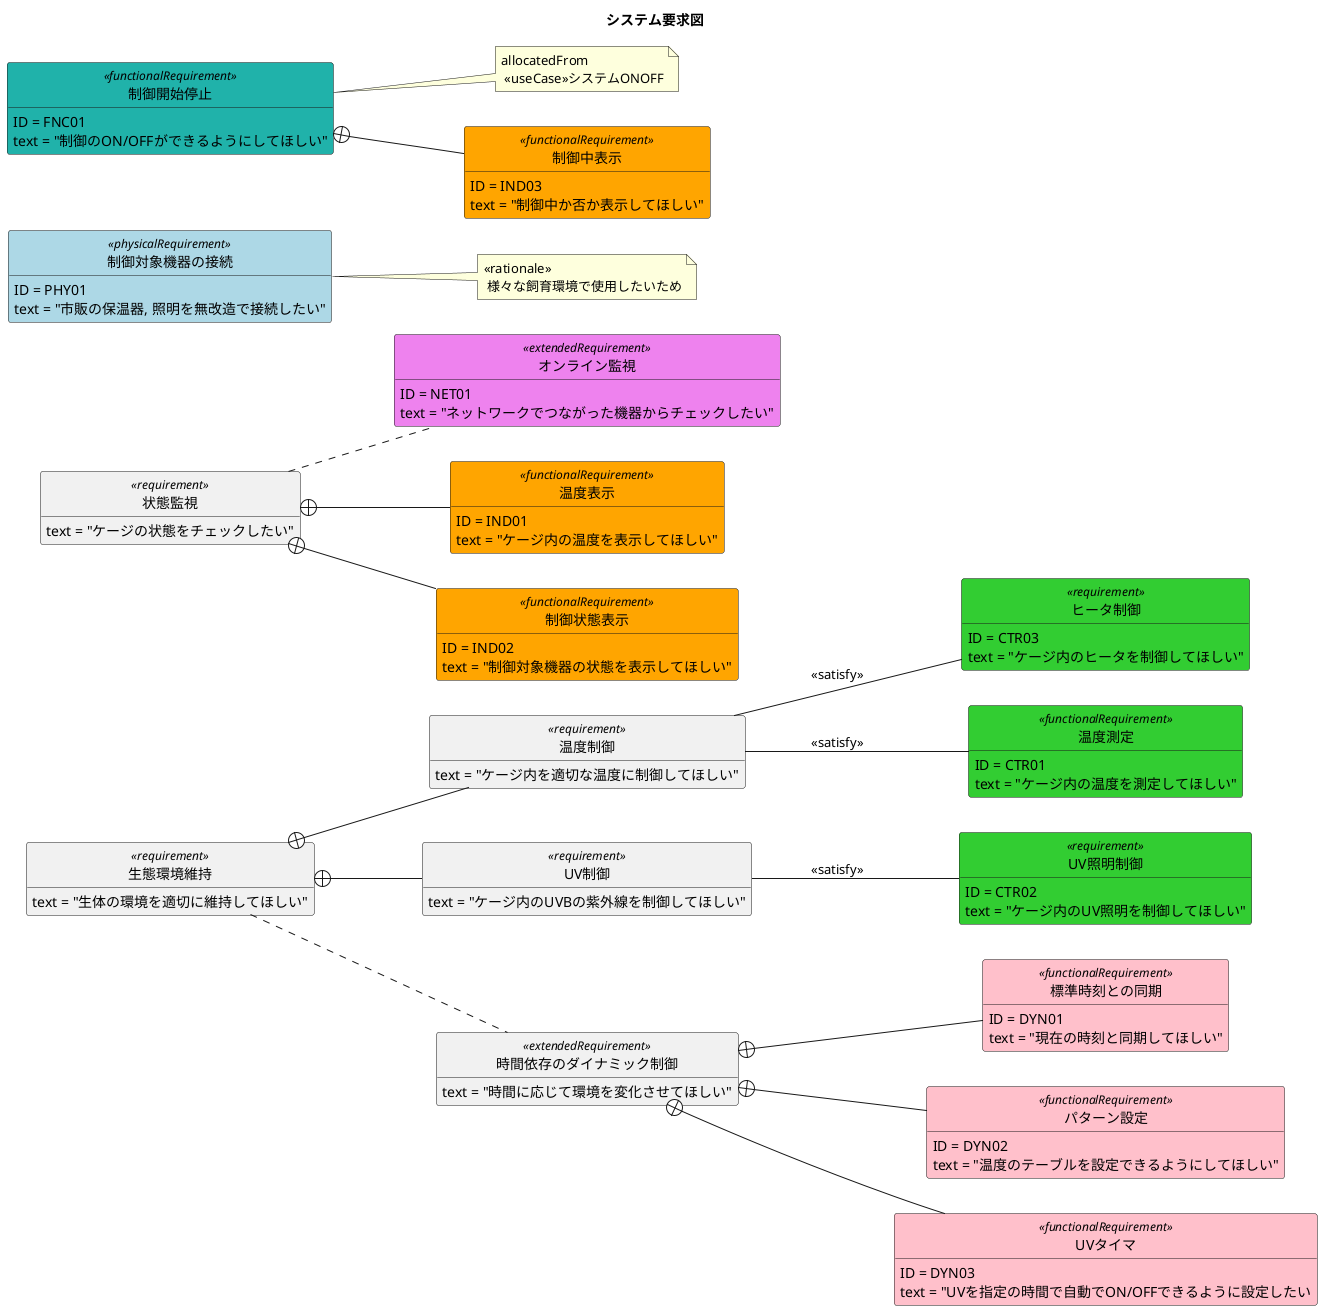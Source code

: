 @startuml

hide circle
hide empty members
hide method

title システム要求図

left to right direction

class "生態環境維持" as RequirementControlEnvironment <<requirement>>{
  text = "生体の環境を適切に維持してほしい"
}
class "温度制御" as RequirementTemperatureControl <<requirement>>{
  text = "ケージ内を適切な温度に制御してほしい"
}
class "ヒータ制御" as RequirementHeaterControl <<requirement>> #LimeGreen {
  ID = CTR03
  text = "ケージ内のヒータを制御してほしい"
}
class "UV制御" as RequirementUVControl <<requirement>>{
  text = "ケージ内のUVBの紫外線を制御してほしい"
}
class "UV照明制御" as RequirementUVlightControl <<requirement>> #LimeGreen {
  ID = CTR02
  text = "ケージ内のUV照明を制御してほしい"
}

class "状態監視" as RequirementCheckEnvironment <<requirement>>{
  text = "ケージの状態をチェックしたい"
}
class "制御対象機器の接続" as RequirementThermoPeripheralConnection<<physicalRequirement>> #LightBlue {
  ID = PHY01
  text = "市販の保温器, 照明を無改造で接続したい"
}
note right of RequirementThermoPeripheralConnection : <<rationale>>\n 様々な飼育環境で使用したいため

class "時間依存のダイナミック制御" as RequirementEnvironmentDinamicControl<<extendedRequirement>>{
  text = "時間に応じて環境を変化させてほしい"
}

class "標準時刻との同期" as RequirementAbsoluteTime<<functionalRequirement>> #Pink {
  ID = DYN01
  text = "現在の時刻と同期してほしい"
}

class "パターン設定" as RequirementPatternSetting<<functionalRequirement>> #Pink {
  ID = DYN02
  text = "温度のテーブルを設定できるようにしてほしい"
}
class "UVタイマ" as RequirementUVTimer<<functionalRequirement>> #Pink {
  ID = DYN03
  text = "UVを指定の時間で自動でON/OFFできるように設定したい
}

class "オンライン監視" as RequirementCheckEnvironmentOnline<<extendedRequirement>> #Violet {
  ID = NET01
  text = "ネットワークでつながった機器からチェックしたい"
}

class "温度測定" as RequirementMeasureTemperature<<functionalRequirement>> #LimeGreen {
  ID = CTR01
  text = "ケージ内の温度を測定してほしい"
}

class "温度表示" as RequirementIndicateTemperature<<functionalRequirement>> #Orange {
  ID = IND01
  text = "ケージ内の温度を表示してほしい"
}
class "制御状態表示" as RequirementIndicateControlStatus<<functionalRequirement>> #Orange {
  ID = IND02
  text = "制御対象機器の状態を表示してほしい"
}

class "制御開始停止" as RequirementControlEnableDisable<<functionalRequirement>> #LightSeaGreen {
  ID = FNC01
  text = "制御のON/OFFができるようにしてほしい"
}
note right of RequirementControlEnableDisable : allocatedFrom\n <<useCase>>システムONOFF

class "制御中表示" as RequirementIndicateControlEnabled<<functionalRequirement>> #Orange {
  ID = IND03
  text = "制御中か否か表示してほしい"
}

RequirementControlEnvironment +-- RequirementUVControl
RequirementControlEnvironment +-- RequirementTemperatureControl
RequirementControlEnvironment .. RequirementEnvironmentDinamicControl
RequirementTemperatureControl -- RequirementHeaterControl : <<satisfy>>
RequirementUVControl -- RequirementUVlightControl : <<satisfy>>

RequirementEnvironmentDinamicControl +-- RequirementAbsoluteTime

RequirementCheckEnvironment .. RequirementCheckEnvironmentOnline
RequirementTemperatureControl -- RequirementMeasureTemperature : <<satisfy>>
RequirementEnvironmentDinamicControl +-- RequirementPatternSetting
RequirementEnvironmentDinamicControl +-- RequirementUVTimer

RequirementCheckEnvironment +-- RequirementIndicateTemperature
RequirementCheckEnvironment +-- RequirementIndicateControlStatus

RequirementControlEnableDisable +-- RequirementIndicateControlEnabled
@enduml
